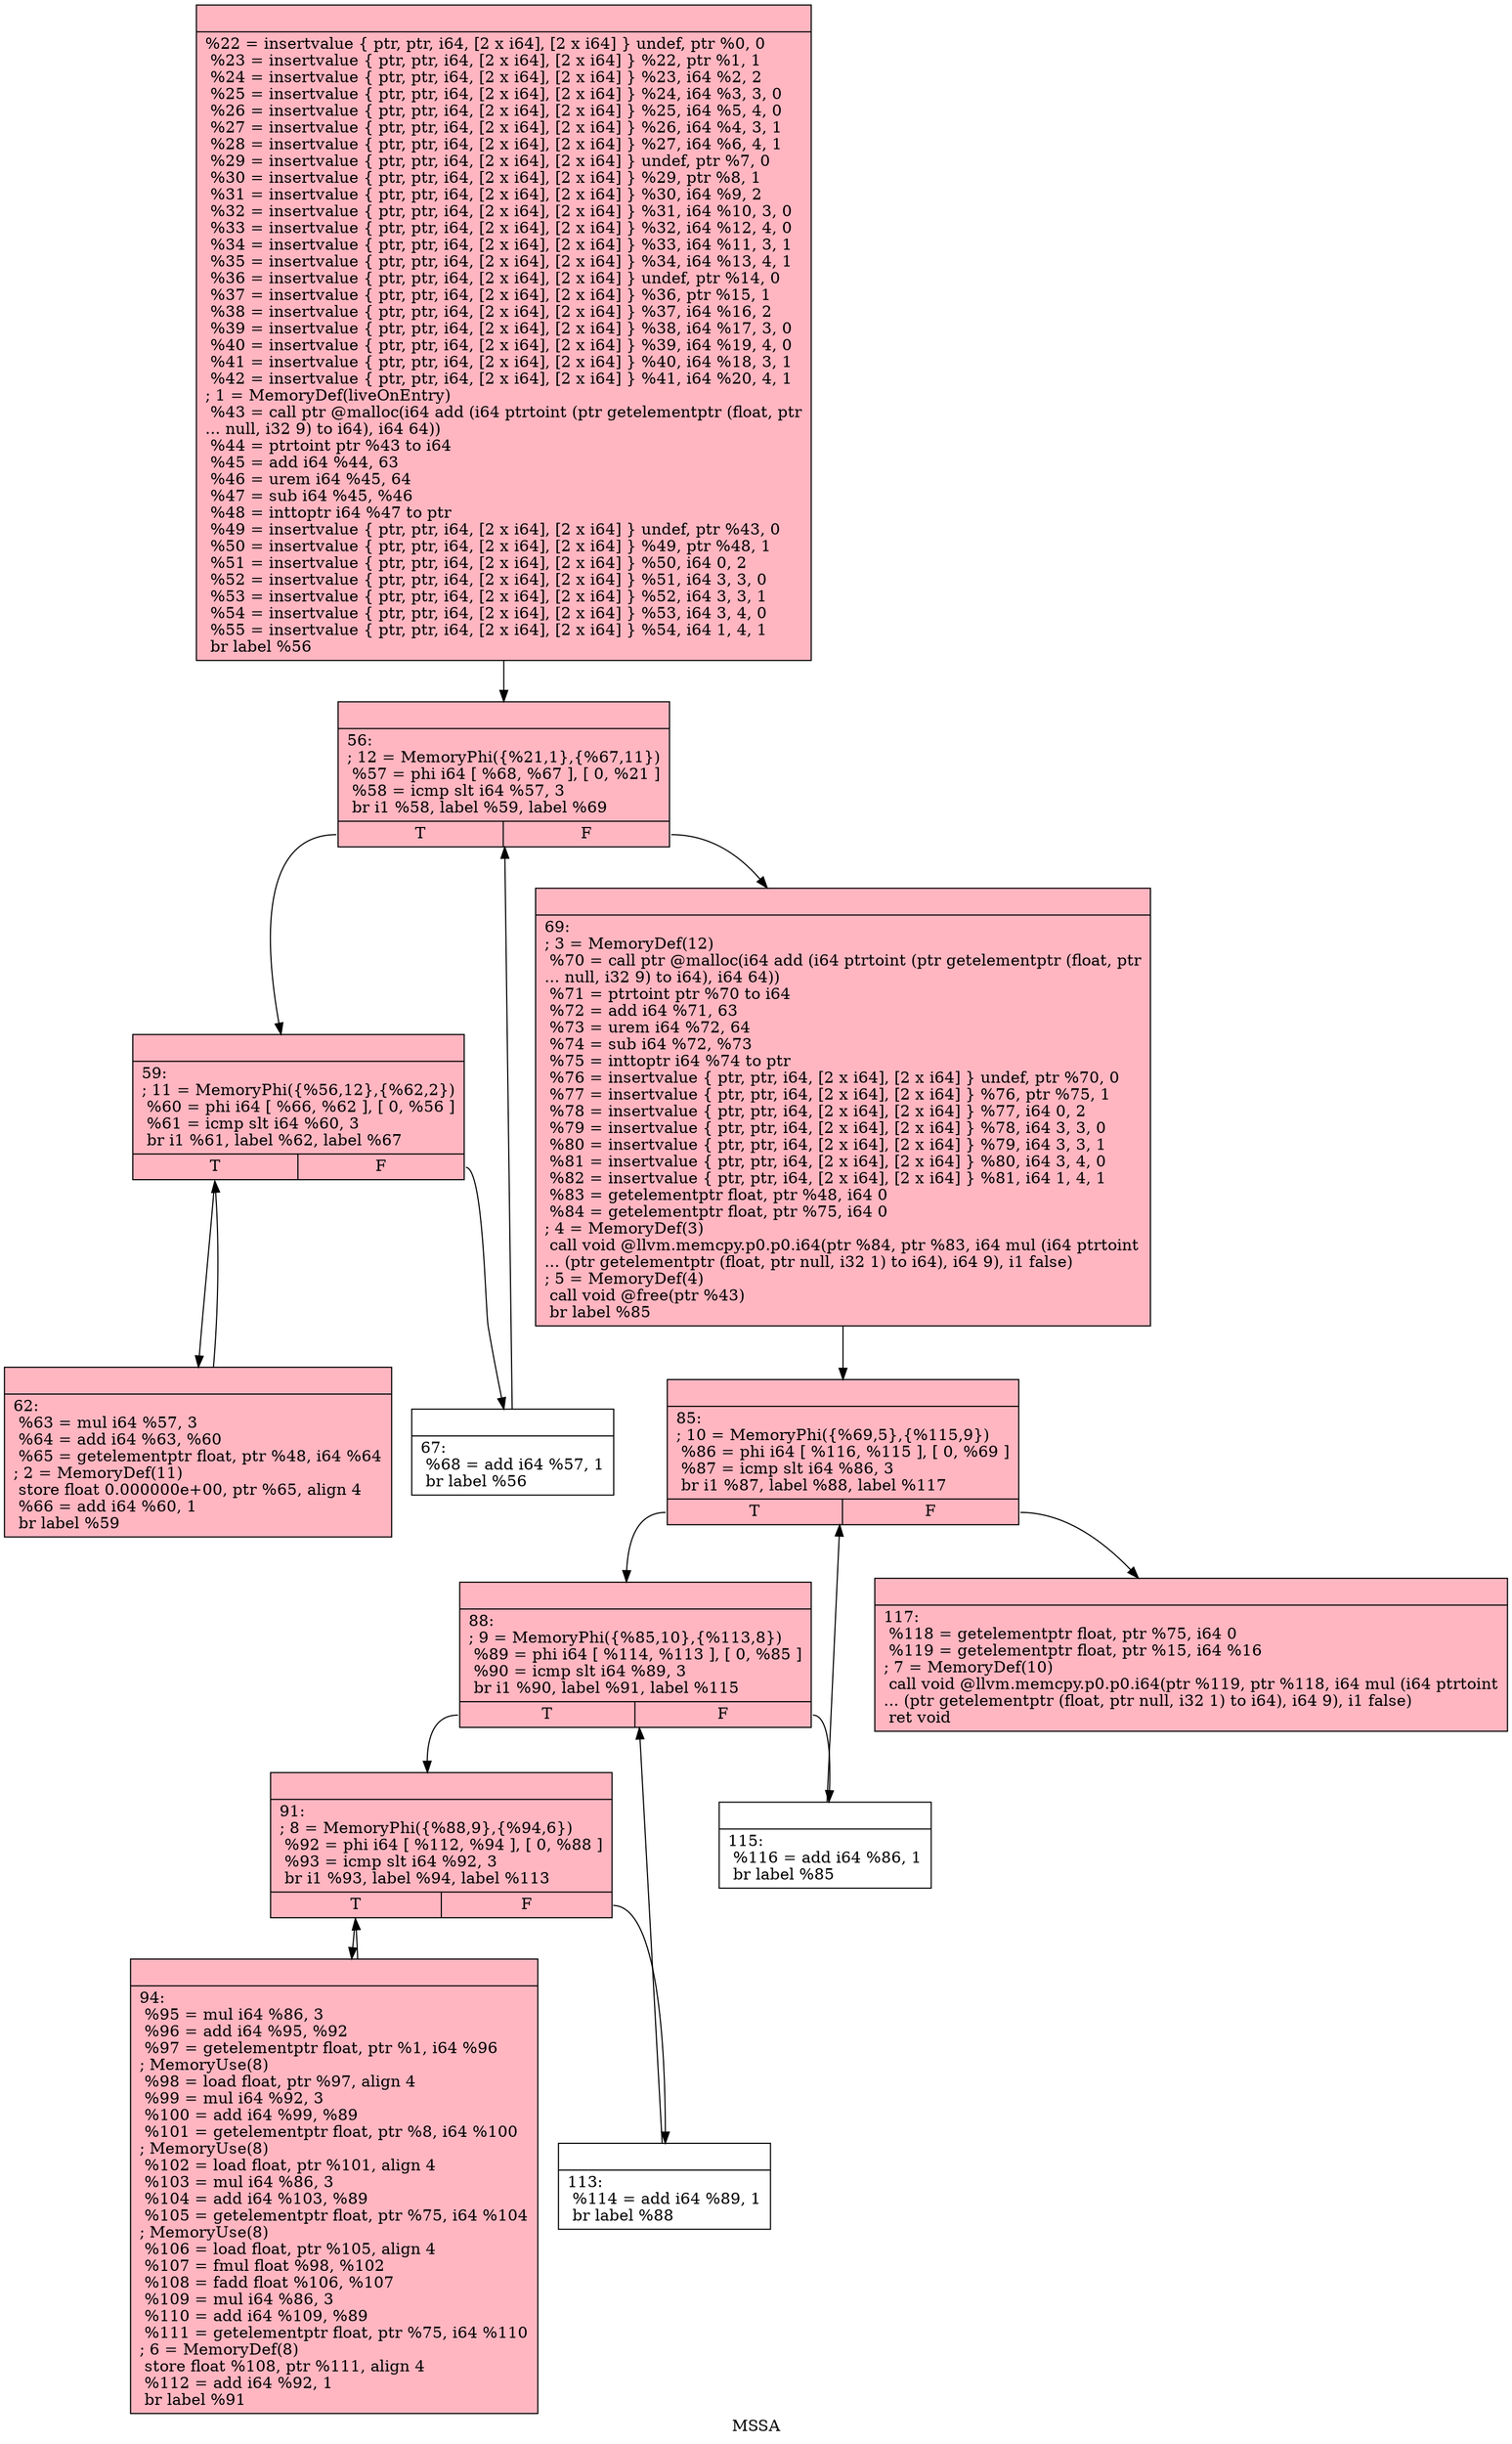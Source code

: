 digraph "MSSA" {
	label="MSSA";

	Node0x6000038a8ec0 [shape=record,style=filled, fillcolor=lightpink,label="{\l|  %22 = insertvalue \{ ptr, ptr, i64, [2 x i64], [2 x i64] \} undef, ptr %0, 0\l  %23 = insertvalue \{ ptr, ptr, i64, [2 x i64], [2 x i64] \} %22, ptr %1, 1\l  %24 = insertvalue \{ ptr, ptr, i64, [2 x i64], [2 x i64] \} %23, i64 %2, 2\l  %25 = insertvalue \{ ptr, ptr, i64, [2 x i64], [2 x i64] \} %24, i64 %3, 3, 0\l  %26 = insertvalue \{ ptr, ptr, i64, [2 x i64], [2 x i64] \} %25, i64 %5, 4, 0\l  %27 = insertvalue \{ ptr, ptr, i64, [2 x i64], [2 x i64] \} %26, i64 %4, 3, 1\l  %28 = insertvalue \{ ptr, ptr, i64, [2 x i64], [2 x i64] \} %27, i64 %6, 4, 1\l  %29 = insertvalue \{ ptr, ptr, i64, [2 x i64], [2 x i64] \} undef, ptr %7, 0\l  %30 = insertvalue \{ ptr, ptr, i64, [2 x i64], [2 x i64] \} %29, ptr %8, 1\l  %31 = insertvalue \{ ptr, ptr, i64, [2 x i64], [2 x i64] \} %30, i64 %9, 2\l  %32 = insertvalue \{ ptr, ptr, i64, [2 x i64], [2 x i64] \} %31, i64 %10, 3, 0\l  %33 = insertvalue \{ ptr, ptr, i64, [2 x i64], [2 x i64] \} %32, i64 %12, 4, 0\l  %34 = insertvalue \{ ptr, ptr, i64, [2 x i64], [2 x i64] \} %33, i64 %11, 3, 1\l  %35 = insertvalue \{ ptr, ptr, i64, [2 x i64], [2 x i64] \} %34, i64 %13, 4, 1\l  %36 = insertvalue \{ ptr, ptr, i64, [2 x i64], [2 x i64] \} undef, ptr %14, 0\l  %37 = insertvalue \{ ptr, ptr, i64, [2 x i64], [2 x i64] \} %36, ptr %15, 1\l  %38 = insertvalue \{ ptr, ptr, i64, [2 x i64], [2 x i64] \} %37, i64 %16, 2\l  %39 = insertvalue \{ ptr, ptr, i64, [2 x i64], [2 x i64] \} %38, i64 %17, 3, 0\l  %40 = insertvalue \{ ptr, ptr, i64, [2 x i64], [2 x i64] \} %39, i64 %19, 4, 0\l  %41 = insertvalue \{ ptr, ptr, i64, [2 x i64], [2 x i64] \} %40, i64 %18, 3, 1\l  %42 = insertvalue \{ ptr, ptr, i64, [2 x i64], [2 x i64] \} %41, i64 %20, 4, 1\l; 1 = MemoryDef(liveOnEntry)\l  %43 = call ptr @malloc(i64 add (i64 ptrtoint (ptr getelementptr (float, ptr\l... null, i32 9) to i64), i64 64))\l  %44 = ptrtoint ptr %43 to i64\l  %45 = add i64 %44, 63\l  %46 = urem i64 %45, 64\l  %47 = sub i64 %45, %46\l  %48 = inttoptr i64 %47 to ptr\l  %49 = insertvalue \{ ptr, ptr, i64, [2 x i64], [2 x i64] \} undef, ptr %43, 0\l  %50 = insertvalue \{ ptr, ptr, i64, [2 x i64], [2 x i64] \} %49, ptr %48, 1\l  %51 = insertvalue \{ ptr, ptr, i64, [2 x i64], [2 x i64] \} %50, i64 0, 2\l  %52 = insertvalue \{ ptr, ptr, i64, [2 x i64], [2 x i64] \} %51, i64 3, 3, 0\l  %53 = insertvalue \{ ptr, ptr, i64, [2 x i64], [2 x i64] \} %52, i64 3, 3, 1\l  %54 = insertvalue \{ ptr, ptr, i64, [2 x i64], [2 x i64] \} %53, i64 3, 4, 0\l  %55 = insertvalue \{ ptr, ptr, i64, [2 x i64], [2 x i64] \} %54, i64 1, 4, 1\l  br label %56\l}"];
	Node0x6000038a8ec0 -> Node0x6000038a8f80;
	Node0x6000038a8f80 [shape=record,style=filled, fillcolor=lightpink,label="{\l|56:                                               \l; 12 = MemoryPhi(\{%21,1\},\{%67,11\})\l  %57 = phi i64 [ %68, %67 ], [ 0, %21 ]\l  %58 = icmp slt i64 %57, 3\l  br i1 %58, label %59, label %69\l|{<s0>T|<s1>F}}"];
	Node0x6000038a8f80:s0 -> Node0x6000038a9080;
	Node0x6000038a8f80:s1 -> Node0x6000038a9100;
	Node0x6000038a9080 [shape=record,style=filled, fillcolor=lightpink,label="{\l|59:                                               \l; 11 = MemoryPhi(\{%56,12\},\{%62,2\})\l  %60 = phi i64 [ %66, %62 ], [ 0, %56 ]\l  %61 = icmp slt i64 %60, 3\l  br i1 %61, label %62, label %67\l|{<s0>T|<s1>F}}"];
	Node0x6000038a9080:s0 -> Node0x6000038a9180;
	Node0x6000038a9080:s1 -> Node0x6000038a9000;
	Node0x6000038a9180 [shape=record,style=filled, fillcolor=lightpink,label="{\l|62:                                               \l  %63 = mul i64 %57, 3\l  %64 = add i64 %63, %60\l  %65 = getelementptr float, ptr %48, i64 %64\l; 2 = MemoryDef(11)\l  store float 0.000000e+00, ptr %65, align 4\l  %66 = add i64 %60, 1\l  br label %59\l}"];
	Node0x6000038a9180 -> Node0x6000038a9080;
	Node0x6000038a9000 [shape=record,label="{\l|67:                                               \l  %68 = add i64 %57, 1\l  br label %56\l}"];
	Node0x6000038a9000 -> Node0x6000038a8f80;
	Node0x6000038a9100 [shape=record,style=filled, fillcolor=lightpink,label="{\l|69:                                               \l; 3 = MemoryDef(12)\l  %70 = call ptr @malloc(i64 add (i64 ptrtoint (ptr getelementptr (float, ptr\l... null, i32 9) to i64), i64 64))\l  %71 = ptrtoint ptr %70 to i64\l  %72 = add i64 %71, 63\l  %73 = urem i64 %72, 64\l  %74 = sub i64 %72, %73\l  %75 = inttoptr i64 %74 to ptr\l  %76 = insertvalue \{ ptr, ptr, i64, [2 x i64], [2 x i64] \} undef, ptr %70, 0\l  %77 = insertvalue \{ ptr, ptr, i64, [2 x i64], [2 x i64] \} %76, ptr %75, 1\l  %78 = insertvalue \{ ptr, ptr, i64, [2 x i64], [2 x i64] \} %77, i64 0, 2\l  %79 = insertvalue \{ ptr, ptr, i64, [2 x i64], [2 x i64] \} %78, i64 3, 3, 0\l  %80 = insertvalue \{ ptr, ptr, i64, [2 x i64], [2 x i64] \} %79, i64 3, 3, 1\l  %81 = insertvalue \{ ptr, ptr, i64, [2 x i64], [2 x i64] \} %80, i64 3, 4, 0\l  %82 = insertvalue \{ ptr, ptr, i64, [2 x i64], [2 x i64] \} %81, i64 1, 4, 1\l  %83 = getelementptr float, ptr %48, i64 0\l  %84 = getelementptr float, ptr %75, i64 0\l; 4 = MemoryDef(3)\l  call void @llvm.memcpy.p0.p0.i64(ptr %84, ptr %83, i64 mul (i64 ptrtoint\l... (ptr getelementptr (float, ptr null, i32 1) to i64), i64 9), i1 false)\l; 5 = MemoryDef(4)\l  call void @free(ptr %43)\l  br label %85\l}"];
	Node0x6000038a9100 -> Node0x6000038a9200;
	Node0x6000038a9200 [shape=record,style=filled, fillcolor=lightpink,label="{\l|85:                                               \l; 10 = MemoryPhi(\{%69,5\},\{%115,9\})\l  %86 = phi i64 [ %116, %115 ], [ 0, %69 ]\l  %87 = icmp slt i64 %86, 3\l  br i1 %87, label %88, label %117\l|{<s0>T|<s1>F}}"];
	Node0x6000038a9200:s0 -> Node0x6000038a9300;
	Node0x6000038a9200:s1 -> Node0x6000038a9380;
	Node0x6000038a9300 [shape=record,style=filled, fillcolor=lightpink,label="{\l|88:                                               \l; 9 = MemoryPhi(\{%85,10\},\{%113,8\})\l  %89 = phi i64 [ %114, %113 ], [ 0, %85 ]\l  %90 = icmp slt i64 %89, 3\l  br i1 %90, label %91, label %115\l|{<s0>T|<s1>F}}"];
	Node0x6000038a9300:s0 -> Node0x6000038a9480;
	Node0x6000038a9300:s1 -> Node0x6000038a9280;
	Node0x6000038a9480 [shape=record,style=filled, fillcolor=lightpink,label="{\l|91:                                               \l; 8 = MemoryPhi(\{%88,9\},\{%94,6\})\l  %92 = phi i64 [ %112, %94 ], [ 0, %88 ]\l  %93 = icmp slt i64 %92, 3\l  br i1 %93, label %94, label %113\l|{<s0>T|<s1>F}}"];
	Node0x6000038a9480:s0 -> Node0x6000038a9500;
	Node0x6000038a9480:s1 -> Node0x6000038a9400;
	Node0x6000038a9500 [shape=record,style=filled, fillcolor=lightpink,label="{\l|94:                                               \l  %95 = mul i64 %86, 3\l  %96 = add i64 %95, %92\l  %97 = getelementptr float, ptr %1, i64 %96\l; MemoryUse(8)\l  %98 = load float, ptr %97, align 4\l  %99 = mul i64 %92, 3\l  %100 = add i64 %99, %89\l  %101 = getelementptr float, ptr %8, i64 %100\l; MemoryUse(8)\l  %102 = load float, ptr %101, align 4\l  %103 = mul i64 %86, 3\l  %104 = add i64 %103, %89\l  %105 = getelementptr float, ptr %75, i64 %104\l; MemoryUse(8)\l  %106 = load float, ptr %105, align 4\l  %107 = fmul float %98, %102\l  %108 = fadd float %106, %107\l  %109 = mul i64 %86, 3\l  %110 = add i64 %109, %89\l  %111 = getelementptr float, ptr %75, i64 %110\l; 6 = MemoryDef(8)\l  store float %108, ptr %111, align 4\l  %112 = add i64 %92, 1\l  br label %91\l}"];
	Node0x6000038a9500 -> Node0x6000038a9480;
	Node0x6000038a9400 [shape=record,label="{\l|113:                                              \l  %114 = add i64 %89, 1\l  br label %88\l}"];
	Node0x6000038a9400 -> Node0x6000038a9300;
	Node0x6000038a9280 [shape=record,label="{\l|115:                                              \l  %116 = add i64 %86, 1\l  br label %85\l}"];
	Node0x6000038a9280 -> Node0x6000038a9200;
	Node0x6000038a9380 [shape=record,style=filled, fillcolor=lightpink,label="{\l|117:                                              \l  %118 = getelementptr float, ptr %75, i64 0\l  %119 = getelementptr float, ptr %15, i64 %16\l; 7 = MemoryDef(10)\l  call void @llvm.memcpy.p0.p0.i64(ptr %119, ptr %118, i64 mul (i64 ptrtoint\l... (ptr getelementptr (float, ptr null, i32 1) to i64), i64 9), i1 false)\l  ret void\l}"];
}
